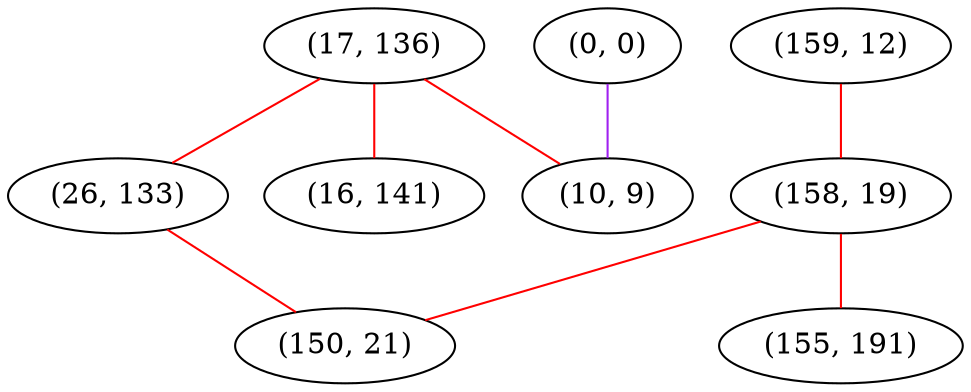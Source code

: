 graph "" {
"(17, 136)";
"(0, 0)";
"(159, 12)";
"(26, 133)";
"(10, 9)";
"(158, 19)";
"(155, 191)";
"(16, 141)";
"(150, 21)";
"(17, 136)" -- "(26, 133)"  [color=red, key=0, weight=1];
"(17, 136)" -- "(16, 141)"  [color=red, key=0, weight=1];
"(17, 136)" -- "(10, 9)"  [color=red, key=0, weight=1];
"(0, 0)" -- "(10, 9)"  [color=purple, key=0, weight=4];
"(159, 12)" -- "(158, 19)"  [color=red, key=0, weight=1];
"(26, 133)" -- "(150, 21)"  [color=red, key=0, weight=1];
"(158, 19)" -- "(155, 191)"  [color=red, key=0, weight=1];
"(158, 19)" -- "(150, 21)"  [color=red, key=0, weight=1];
}
